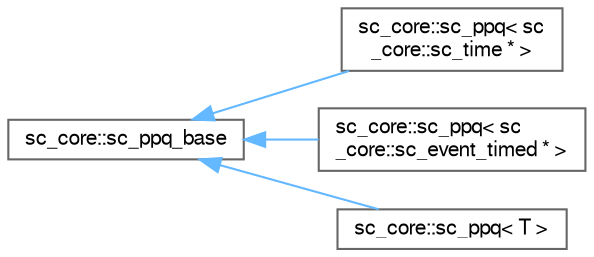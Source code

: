 digraph "Graphical Class Hierarchy"
{
 // LATEX_PDF_SIZE
  bgcolor="transparent";
  edge [fontname=FreeSans,fontsize=10,labelfontname=FreeSans,labelfontsize=10];
  node [fontname=FreeSans,fontsize=10,shape=box,height=0.2,width=0.4];
  rankdir="LR";
  Node0 [id="Node000000",label="sc_core::sc_ppq_base",height=0.2,width=0.4,color="grey40", fillcolor="white", style="filled",URL="$a02337.html",tooltip=" "];
  Node0 -> Node1 [id="edge139_Node000000_Node000001",dir="back",color="steelblue1",style="solid",tooltip=" "];
  Node1 [id="Node000001",label="sc_core::sc_ppq\< sc\l_core::sc_time * \>",height=0.2,width=0.4,color="grey40", fillcolor="white", style="filled",URL="$a02341.html",tooltip=" "];
  Node0 -> Node2 [id="edge140_Node000000_Node000002",dir="back",color="steelblue1",style="solid",tooltip=" "];
  Node2 [id="Node000002",label="sc_core::sc_ppq\< sc\l_core::sc_event_timed * \>",height=0.2,width=0.4,color="grey40", fillcolor="white", style="filled",URL="$a02341.html",tooltip=" "];
  Node0 -> Node3 [id="edge141_Node000000_Node000003",dir="back",color="steelblue1",style="solid",tooltip=" "];
  Node3 [id="Node000003",label="sc_core::sc_ppq\< T \>",height=0.2,width=0.4,color="grey40", fillcolor="white", style="filled",URL="$a02341.html",tooltip=" "];
}
